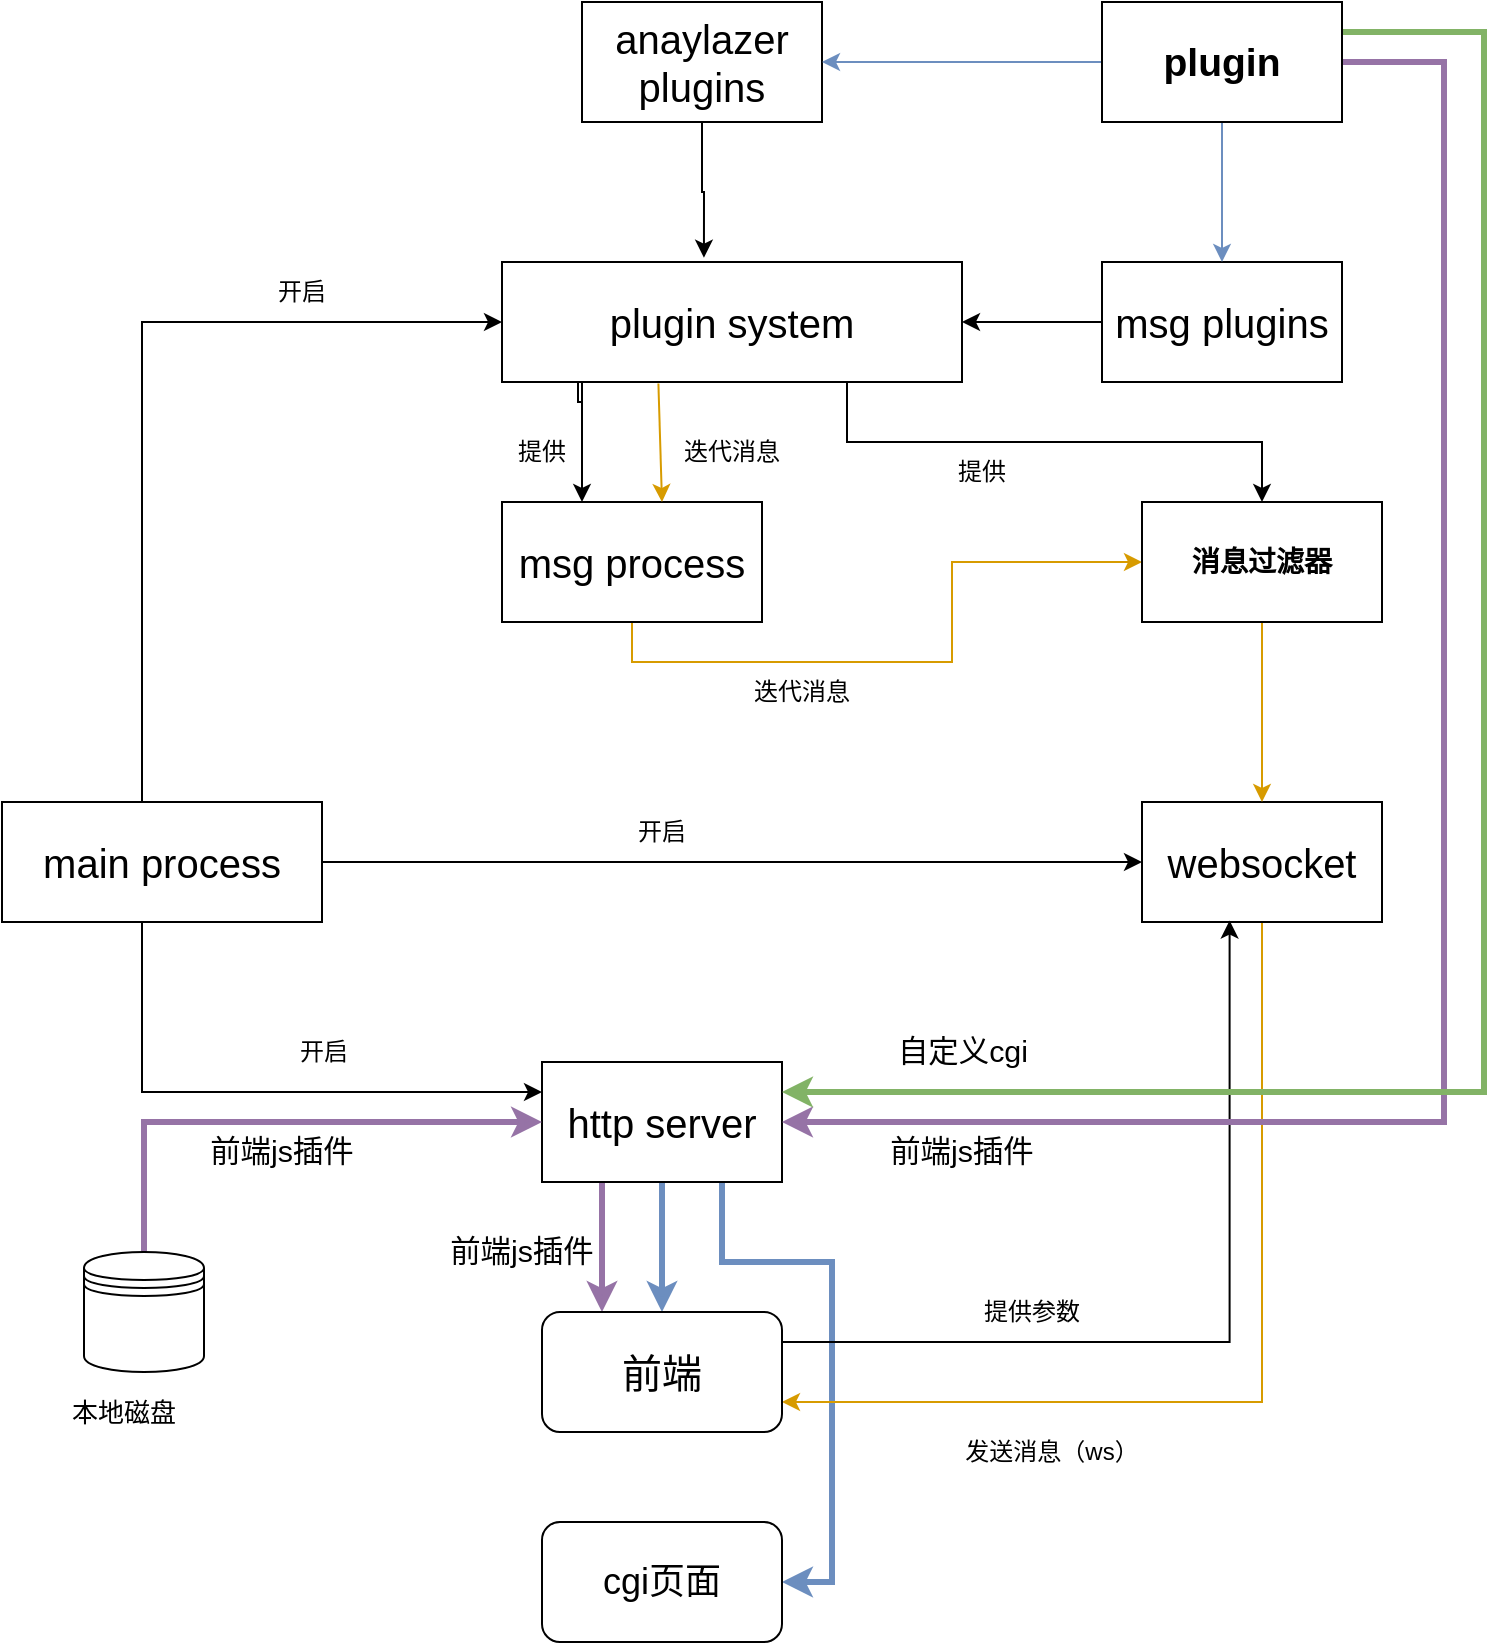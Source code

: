 <mxfile version="20.5.3" type="embed"><diagram name="第 1 页" id="IB6P-aDsFnDUADC4PD2R"><mxGraphModel dx="1203" dy="779" grid="1" gridSize="10" guides="1" tooltips="1" connect="1" arrows="1" fold="1" page="1" pageScale="1" pageWidth="827" pageHeight="1169" background="none" math="0" shadow="0"><root><mxCell id="0"/><mxCell id="1" parent="0"/><mxCell id="9FuA_LAmP3qdgTYeK0pm-8" style="edgeStyle=orthogonalEdgeStyle;rounded=0;orthogonalLoop=1;jettySize=auto;html=1;entryX=0;entryY=0.5;entryDx=0;entryDy=0;" parent="1" source="9FuA_LAmP3qdgTYeK0pm-1" target="9FuA_LAmP3qdgTYeK0pm-4" edge="1"><mxGeometry relative="1" as="geometry"><Array as="points"><mxPoint x="139" y="190"/></Array></mxGeometry></mxCell><mxCell id="9FuA_LAmP3qdgTYeK0pm-1" value="&lt;font style=&quot;font-size: 20px;&quot;&gt;main process&lt;/font&gt;" style="rounded=0;whiteSpace=wrap;html=1;" parent="1" vertex="1"><mxGeometry x="69" y="430" width="160" height="60" as="geometry"/></mxCell><mxCell id="9FuA_LAmP3qdgTYeK0pm-25" style="edgeStyle=orthogonalEdgeStyle;rounded=0;orthogonalLoop=1;jettySize=auto;html=1;fillColor=#dae8fc;strokeColor=#6c8ebf;strokeWidth=3;" parent="1" source="9FuA_LAmP3qdgTYeK0pm-2" target="9FuA_LAmP3qdgTYeK0pm-24" edge="1"><mxGeometry relative="1" as="geometry"/></mxCell><mxCell id="37" style="edgeStyle=orthogonalEdgeStyle;rounded=0;orthogonalLoop=1;jettySize=auto;html=1;exitX=0.25;exitY=1;exitDx=0;exitDy=0;entryX=0.25;entryY=0;entryDx=0;entryDy=0;strokeWidth=3;fontSize=13;fillColor=#e1d5e7;strokeColor=#9673a6;" edge="1" parent="1" source="9FuA_LAmP3qdgTYeK0pm-2" target="9FuA_LAmP3qdgTYeK0pm-24"><mxGeometry relative="1" as="geometry"/></mxCell><mxCell id="39" style="edgeStyle=orthogonalEdgeStyle;rounded=0;orthogonalLoop=1;jettySize=auto;html=1;exitX=0.75;exitY=1;exitDx=0;exitDy=0;entryX=1;entryY=0.5;entryDx=0;entryDy=0;strokeWidth=3;fontSize=13;fillColor=#dae8fc;strokeColor=#6c8ebf;" edge="1" parent="1" source="9FuA_LAmP3qdgTYeK0pm-2" target="34"><mxGeometry relative="1" as="geometry"><Array as="points"><mxPoint x="429" y="660"/><mxPoint x="484" y="660"/><mxPoint x="484" y="820"/></Array></mxGeometry></mxCell><mxCell id="9FuA_LAmP3qdgTYeK0pm-2" value="&lt;font style=&quot;font-size: 20px;&quot;&gt;http server&lt;/font&gt;" style="rounded=0;whiteSpace=wrap;html=1;" parent="1" vertex="1"><mxGeometry x="339" y="560" width="120" height="60" as="geometry"/></mxCell><mxCell id="9FuA_LAmP3qdgTYeK0pm-26" style="edgeStyle=orthogonalEdgeStyle;rounded=0;orthogonalLoop=1;jettySize=auto;html=1;entryX=1;entryY=0.75;entryDx=0;entryDy=0;fillColor=#ffe6cc;strokeColor=#d79b00;" parent="1" source="9FuA_LAmP3qdgTYeK0pm-3" target="9FuA_LAmP3qdgTYeK0pm-24" edge="1"><mxGeometry relative="1" as="geometry"><Array as="points"><mxPoint x="699" y="730"/></Array></mxGeometry></mxCell><mxCell id="9FuA_LAmP3qdgTYeK0pm-3" value="&lt;font style=&quot;font-size: 20px;&quot;&gt;websocket&lt;/font&gt;" style="rounded=0;whiteSpace=wrap;html=1;" parent="1" vertex="1"><mxGeometry x="639" y="430" width="120" height="60" as="geometry"/></mxCell><mxCell id="VNE2r1LoNPJBioJwK5zJ-13" style="edgeStyle=orthogonalEdgeStyle;rounded=0;orthogonalLoop=1;jettySize=auto;html=1;" parent="1" target="VNE2r1LoNPJBioJwK5zJ-6" edge="1"><mxGeometry relative="1" as="geometry"><mxPoint x="359" y="230" as="sourcePoint"/><Array as="points"><mxPoint x="357" y="220"/><mxPoint x="359" y="220"/></Array></mxGeometry></mxCell><mxCell id="17" style="edgeStyle=orthogonalEdgeStyle;rounded=0;orthogonalLoop=1;jettySize=auto;html=1;exitX=0.75;exitY=1;exitDx=0;exitDy=0;fontSize=13;" edge="1" parent="1" source="9FuA_LAmP3qdgTYeK0pm-4" target="15"><mxGeometry relative="1" as="geometry"/></mxCell><mxCell id="9FuA_LAmP3qdgTYeK0pm-4" value="&lt;font style=&quot;font-size: 20px;&quot;&gt;plugin system&lt;/font&gt;" style="rounded=0;whiteSpace=wrap;html=1;" parent="1" vertex="1"><mxGeometry x="319" y="160" width="230" height="60" as="geometry"/></mxCell><mxCell id="9FuA_LAmP3qdgTYeK0pm-12" style="edgeStyle=orthogonalEdgeStyle;rounded=0;orthogonalLoop=1;jettySize=auto;html=1;exitX=0.75;exitY=1;exitDx=0;exitDy=0;entryX=0;entryY=0.25;entryDx=0;entryDy=0;" parent="1" source="9FuA_LAmP3qdgTYeK0pm-1" target="9FuA_LAmP3qdgTYeK0pm-2" edge="1"><mxGeometry relative="1" as="geometry"><mxPoint x="399" y="490" as="sourcePoint"/><Array as="points"><mxPoint x="139" y="490"/><mxPoint x="139" y="575"/></Array></mxGeometry></mxCell><mxCell id="9FuA_LAmP3qdgTYeK0pm-13" style="edgeStyle=orthogonalEdgeStyle;rounded=0;orthogonalLoop=1;jettySize=auto;html=1;exitX=1;exitY=0.75;exitDx=0;exitDy=0;" parent="1" source="9FuA_LAmP3qdgTYeK0pm-1" edge="1"><mxGeometry relative="1" as="geometry"><mxPoint x="479" y="475" as="sourcePoint"/><mxPoint x="639" y="460" as="targetPoint"/><Array as="points"><mxPoint x="229" y="460"/><mxPoint x="639" y="460"/></Array></mxGeometry></mxCell><mxCell id="9FuA_LAmP3qdgTYeK0pm-14" value="开启" style="text;html=1;strokeColor=none;fillColor=none;align=center;verticalAlign=middle;whiteSpace=wrap;rounded=0;" parent="1" vertex="1"><mxGeometry x="189" y="160" width="60" height="30" as="geometry"/></mxCell><mxCell id="9FuA_LAmP3qdgTYeK0pm-16" value="开启" style="text;html=1;strokeColor=none;fillColor=none;align=center;verticalAlign=middle;whiteSpace=wrap;rounded=0;" parent="1" vertex="1"><mxGeometry x="200" y="540" width="60" height="30" as="geometry"/></mxCell><mxCell id="9FuA_LAmP3qdgTYeK0pm-17" value="开启" style="text;html=1;strokeColor=none;fillColor=none;align=center;verticalAlign=middle;whiteSpace=wrap;rounded=0;" parent="1" vertex="1"><mxGeometry x="369" y="430" width="60" height="30" as="geometry"/></mxCell><mxCell id="9" style="edgeStyle=orthogonalEdgeStyle;rounded=0;orthogonalLoop=1;jettySize=auto;html=1;exitX=0;exitY=0.5;exitDx=0;exitDy=0;entryX=1;entryY=0.5;entryDx=0;entryDy=0;" edge="1" parent="1" source="9FuA_LAmP3qdgTYeK0pm-20" target="9FuA_LAmP3qdgTYeK0pm-4"><mxGeometry relative="1" as="geometry"/></mxCell><mxCell id="9FuA_LAmP3qdgTYeK0pm-20" value="&lt;font style=&quot;font-size: 20px;&quot;&gt;msg plugins&lt;/font&gt;" style="rounded=0;whiteSpace=wrap;html=1;" parent="1" vertex="1"><mxGeometry x="619" y="160" width="120" height="60" as="geometry"/></mxCell><mxCell id="2" style="edgeStyle=orthogonalEdgeStyle;rounded=0;orthogonalLoop=1;jettySize=auto;html=1;exitX=1;exitY=0.25;exitDx=0;exitDy=0;entryX=0.365;entryY=0.988;entryDx=0;entryDy=0;entryPerimeter=0;" edge="1" parent="1" source="9FuA_LAmP3qdgTYeK0pm-24" target="9FuA_LAmP3qdgTYeK0pm-3"><mxGeometry relative="1" as="geometry"/></mxCell><mxCell id="9FuA_LAmP3qdgTYeK0pm-24" value="&lt;font style=&quot;font-size: 20px;&quot;&gt;前端&lt;/font&gt;" style="rounded=1;whiteSpace=wrap;html=1;" parent="1" vertex="1"><mxGeometry x="339" y="685" width="120" height="60" as="geometry"/></mxCell><mxCell id="9FuA_LAmP3qdgTYeK0pm-27" value="发送消息（ws）" style="text;html=1;strokeColor=none;fillColor=none;align=center;verticalAlign=middle;whiteSpace=wrap;rounded=0;" parent="1" vertex="1"><mxGeometry x="549" y="740" width="90" height="30" as="geometry"/></mxCell><mxCell id="9FuA_LAmP3qdgTYeK0pm-29" value="迭代消息" style="text;html=1;strokeColor=none;fillColor=none;align=center;verticalAlign=middle;whiteSpace=wrap;rounded=0;" parent="1" vertex="1"><mxGeometry x="404" y="240" width="60" height="30" as="geometry"/></mxCell><mxCell id="VNE2r1LoNPJBioJwK5zJ-11" style="edgeStyle=orthogonalEdgeStyle;rounded=0;orthogonalLoop=1;jettySize=auto;html=1;exitX=0.5;exitY=1;exitDx=0;exitDy=0;fillColor=#ffe6cc;strokeColor=#d79b00;entryX=0;entryY=0.5;entryDx=0;entryDy=0;" parent="1" source="VNE2r1LoNPJBioJwK5zJ-6" target="15" edge="1"><mxGeometry relative="1" as="geometry"><mxPoint x="399" y="430" as="targetPoint"/></mxGeometry></mxCell><mxCell id="VNE2r1LoNPJBioJwK5zJ-6" value="&lt;font style=&quot;font-size: 20px;&quot;&gt;msg process&lt;/font&gt;" style="rounded=0;whiteSpace=wrap;html=1;" parent="1" vertex="1"><mxGeometry x="319" y="280" width="130" height="60" as="geometry"/></mxCell><mxCell id="VNE2r1LoNPJBioJwK5zJ-9" value="提供" style="text;html=1;strokeColor=none;fillColor=none;align=center;verticalAlign=middle;whiteSpace=wrap;rounded=0;" parent="1" vertex="1"><mxGeometry x="309" y="240" width="60" height="30" as="geometry"/></mxCell><mxCell id="VNE2r1LoNPJBioJwK5zJ-12" value="迭代消息" style="text;html=1;strokeColor=none;fillColor=none;align=center;verticalAlign=middle;whiteSpace=wrap;rounded=0;" parent="1" vertex="1"><mxGeometry x="399" y="360" width="140" height="30" as="geometry"/></mxCell><mxCell id="3" value="提供参数" style="text;html=1;strokeColor=none;fillColor=none;align=center;verticalAlign=middle;whiteSpace=wrap;rounded=0;" vertex="1" parent="1"><mxGeometry x="539" y="670" width="90" height="30" as="geometry"/></mxCell><mxCell id="13" value="" style="endArrow=classic;html=1;rounded=0;exitX=0.34;exitY=1.012;exitDx=0;exitDy=0;exitPerimeter=0;fillColor=#ffe6cc;strokeColor=#d79b00;" edge="1" parent="1" source="9FuA_LAmP3qdgTYeK0pm-4"><mxGeometry width="50" height="50" relative="1" as="geometry"><mxPoint x="369" y="440" as="sourcePoint"/><mxPoint x="399" y="280" as="targetPoint"/></mxGeometry></mxCell><mxCell id="16" style="edgeStyle=orthogonalEdgeStyle;rounded=0;orthogonalLoop=1;jettySize=auto;html=1;exitX=0.5;exitY=1;exitDx=0;exitDy=0;entryX=0.5;entryY=0;entryDx=0;entryDy=0;fontSize=13;fillColor=#ffe6cc;strokeColor=#d79b00;" edge="1" parent="1" source="15" target="9FuA_LAmP3qdgTYeK0pm-3"><mxGeometry relative="1" as="geometry"/></mxCell><mxCell id="15" value="&lt;h3&gt;消息过滤器&lt;/h3&gt;" style="rounded=0;whiteSpace=wrap;html=1;" vertex="1" parent="1"><mxGeometry x="639" y="280" width="120" height="60" as="geometry"/></mxCell><mxCell id="18" value="提供" style="text;html=1;strokeColor=none;fillColor=none;align=center;verticalAlign=middle;whiteSpace=wrap;rounded=0;" vertex="1" parent="1"><mxGeometry x="529" y="250" width="60" height="30" as="geometry"/></mxCell><mxCell id="20" style="edgeStyle=orthogonalEdgeStyle;rounded=0;orthogonalLoop=1;jettySize=auto;html=1;exitX=0.5;exitY=1;exitDx=0;exitDy=0;entryX=0.439;entryY=-0.036;entryDx=0;entryDy=0;entryPerimeter=0;fontSize=13;" edge="1" parent="1" source="19" target="9FuA_LAmP3qdgTYeK0pm-4"><mxGeometry relative="1" as="geometry"/></mxCell><mxCell id="19" value="&lt;font style=&quot;font-size: 20px;&quot;&gt;anaylazer plugins&lt;/font&gt;" style="rounded=0;whiteSpace=wrap;html=1;" vertex="1" parent="1"><mxGeometry x="359" y="30" width="120" height="60" as="geometry"/></mxCell><mxCell id="22" style="edgeStyle=orthogonalEdgeStyle;rounded=0;orthogonalLoop=1;jettySize=auto;html=1;exitX=0;exitY=0.5;exitDx=0;exitDy=0;entryX=1;entryY=0.5;entryDx=0;entryDy=0;fontSize=13;fillColor=#dae8fc;strokeColor=#6c8ebf;" edge="1" parent="1" source="21" target="19"><mxGeometry relative="1" as="geometry"/></mxCell><mxCell id="23" style="edgeStyle=orthogonalEdgeStyle;rounded=0;orthogonalLoop=1;jettySize=auto;html=1;exitX=0.5;exitY=1;exitDx=0;exitDy=0;entryX=0.5;entryY=0;entryDx=0;entryDy=0;fontSize=13;fillColor=#dae8fc;strokeColor=#6c8ebf;" edge="1" parent="1" source="21" target="9FuA_LAmP3qdgTYeK0pm-20"><mxGeometry relative="1" as="geometry"/></mxCell><mxCell id="24" style="edgeStyle=orthogonalEdgeStyle;rounded=0;orthogonalLoop=1;jettySize=auto;html=1;exitX=1;exitY=0.5;exitDx=0;exitDy=0;entryX=1;entryY=0.5;entryDx=0;entryDy=0;fontSize=13;fillColor=#e1d5e7;strokeColor=#9673a6;strokeWidth=3;" edge="1" parent="1" source="21" target="9FuA_LAmP3qdgTYeK0pm-2"><mxGeometry relative="1" as="geometry"><Array as="points"><mxPoint x="790" y="60"/><mxPoint x="790" y="590"/></Array></mxGeometry></mxCell><mxCell id="32" style="edgeStyle=orthogonalEdgeStyle;rounded=0;orthogonalLoop=1;jettySize=auto;html=1;exitX=1;exitY=0.25;exitDx=0;exitDy=0;entryX=1;entryY=0.25;entryDx=0;entryDy=0;strokeWidth=3;fontSize=13;fillColor=#d5e8d4;strokeColor=#82b366;" edge="1" parent="1" source="21" target="9FuA_LAmP3qdgTYeK0pm-2"><mxGeometry relative="1" as="geometry"><Array as="points"><mxPoint x="810" y="45"/><mxPoint x="810" y="575"/></Array></mxGeometry></mxCell><mxCell id="21" value="&lt;h2&gt;plugin&lt;/h2&gt;" style="rounded=0;whiteSpace=wrap;html=1;fontSize=13;" vertex="1" parent="1"><mxGeometry x="619" y="30" width="120" height="60" as="geometry"/></mxCell><mxCell id="25" value="&lt;h3&gt;&lt;span style=&quot;font-weight: 400;&quot;&gt;前端js插件&lt;/span&gt;&lt;/h3&gt;" style="text;html=1;strokeColor=none;fillColor=none;align=center;verticalAlign=middle;whiteSpace=wrap;rounded=0;fontSize=13;" vertex="1" parent="1"><mxGeometry x="509" y="590" width="80" height="30" as="geometry"/></mxCell><mxCell id="28" style="edgeStyle=orthogonalEdgeStyle;rounded=0;orthogonalLoop=1;jettySize=auto;html=1;entryX=0;entryY=0.5;entryDx=0;entryDy=0;strokeWidth=3;fontSize=13;fillColor=#e1d5e7;strokeColor=#9673a6;exitX=0.5;exitY=0;exitDx=0;exitDy=0;" edge="1" parent="1" source="26" target="9FuA_LAmP3qdgTYeK0pm-2"><mxGeometry relative="1" as="geometry"/></mxCell><mxCell id="26" value="" style="shape=datastore;whiteSpace=wrap;html=1;fontSize=13;" vertex="1" parent="1"><mxGeometry x="110" y="655" width="60" height="60" as="geometry"/></mxCell><mxCell id="27" value="本地磁盘" style="text;html=1;strokeColor=none;fillColor=none;align=center;verticalAlign=middle;whiteSpace=wrap;rounded=0;fontSize=13;" vertex="1" parent="1"><mxGeometry x="100" y="720" width="60" height="30" as="geometry"/></mxCell><mxCell id="29" value="&lt;h3&gt;&lt;span style=&quot;font-weight: 400;&quot;&gt;前端js插件&lt;/span&gt;&lt;/h3&gt;" style="text;html=1;strokeColor=none;fillColor=none;align=center;verticalAlign=middle;whiteSpace=wrap;rounded=0;fontSize=13;" vertex="1" parent="1"><mxGeometry x="169" y="590" width="80" height="30" as="geometry"/></mxCell><mxCell id="33" value="&lt;h3&gt;&lt;span style=&quot;font-weight: normal;&quot;&gt;自定义cgi&lt;/span&gt;&lt;/h3&gt;" style="text;html=1;strokeColor=none;fillColor=none;align=center;verticalAlign=middle;whiteSpace=wrap;rounded=0;fontSize=13;" vertex="1" parent="1"><mxGeometry x="509" y="540" width="81" height="30" as="geometry"/></mxCell><mxCell id="34" value="&lt;p style=&quot;font-size: 18px;&quot;&gt;cgi页面&lt;/p&gt;" style="rounded=1;whiteSpace=wrap;html=1;fontSize=13;align=center;" vertex="1" parent="1"><mxGeometry x="339" y="790" width="120" height="60" as="geometry"/></mxCell><mxCell id="38" value="&lt;h3&gt;&lt;span style=&quot;font-weight: 400;&quot;&gt;前端js插件&lt;/span&gt;&lt;/h3&gt;" style="text;html=1;strokeColor=none;fillColor=none;align=center;verticalAlign=middle;whiteSpace=wrap;rounded=0;fontSize=13;" vertex="1" parent="1"><mxGeometry x="289" y="640" width="80" height="30" as="geometry"/></mxCell></root></mxGraphModel></diagram></mxfile>
